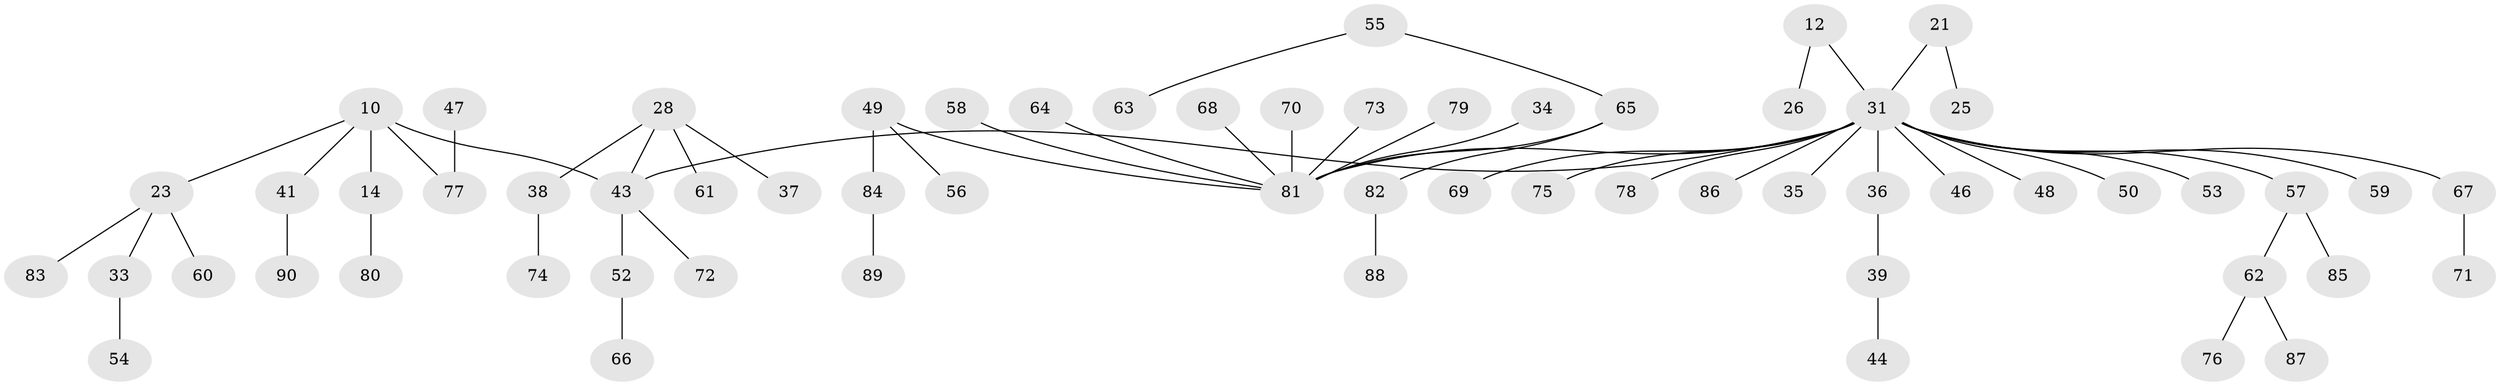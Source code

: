 // original degree distribution, {5: 0.044444444444444446, 6: 0.011111111111111112, 7: 0.011111111111111112, 4: 0.05555555555555555, 1: 0.5111111111111111, 2: 0.2222222222222222, 3: 0.14444444444444443}
// Generated by graph-tools (version 1.1) at 2025/56/03/04/25 21:56:30]
// undirected, 63 vertices, 62 edges
graph export_dot {
graph [start="1"]
  node [color=gray90,style=filled];
  10;
  12;
  14;
  21;
  23;
  25;
  26;
  28;
  31 [super="+27+20"];
  33;
  34;
  35;
  36;
  37;
  38;
  39;
  41;
  43 [super="+18+19"];
  44;
  46;
  47;
  48;
  49 [super="+45"];
  50;
  52;
  53;
  54;
  55;
  56;
  57 [super="+29"];
  58;
  59;
  60;
  61;
  62;
  63;
  64;
  65 [super="+51"];
  66;
  67 [super="+42"];
  68;
  69;
  70;
  71;
  72;
  73;
  74;
  75;
  76;
  77 [super="+17"];
  78;
  79;
  80;
  81 [super="+5+1+7+8+22+30+32+40"];
  82;
  83;
  84;
  85;
  86;
  87;
  88;
  89;
  90;
  10 -- 14;
  10 -- 23;
  10 -- 41;
  10 -- 77;
  10 -- 43;
  12 -- 26;
  12 -- 31;
  14 -- 80;
  21 -- 25;
  21 -- 31;
  23 -- 33;
  23 -- 60;
  23 -- 83;
  28 -- 37;
  28 -- 38;
  28 -- 61;
  28 -- 43;
  31 -- 59;
  31 -- 69;
  31 -- 75;
  31 -- 78;
  31 -- 81;
  31 -- 86;
  31 -- 35;
  31 -- 36;
  31 -- 43;
  31 -- 46;
  31 -- 48;
  31 -- 50;
  31 -- 53;
  31 -- 57;
  31 -- 67;
  33 -- 54;
  34 -- 81;
  36 -- 39;
  38 -- 74;
  39 -- 44;
  41 -- 90;
  43 -- 72;
  43 -- 52;
  47 -- 77;
  49 -- 56;
  49 -- 84;
  49 -- 81;
  52 -- 66;
  55 -- 63;
  55 -- 65;
  57 -- 62;
  57 -- 85;
  58 -- 81;
  62 -- 76;
  62 -- 87;
  64 -- 81;
  65 -- 82;
  65 -- 81;
  67 -- 71;
  68 -- 81;
  70 -- 81;
  73 -- 81;
  79 -- 81;
  82 -- 88;
  84 -- 89;
}
